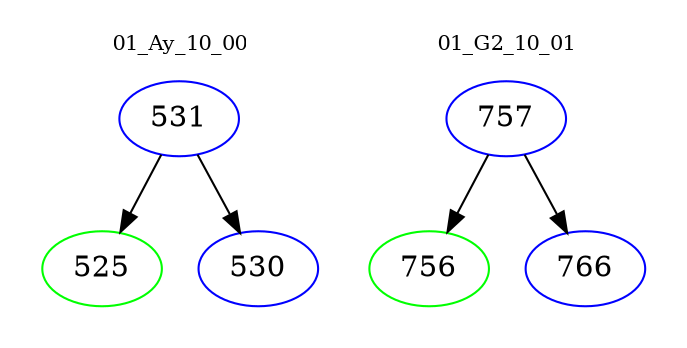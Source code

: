 digraph{
subgraph cluster_0 {
color = white
label = "01_Ay_10_00";
fontsize=10;
T0_531 [label="531", color="blue"]
T0_531 -> T0_525 [color="black"]
T0_525 [label="525", color="green"]
T0_531 -> T0_530 [color="black"]
T0_530 [label="530", color="blue"]
}
subgraph cluster_1 {
color = white
label = "01_G2_10_01";
fontsize=10;
T1_757 [label="757", color="blue"]
T1_757 -> T1_756 [color="black"]
T1_756 [label="756", color="green"]
T1_757 -> T1_766 [color="black"]
T1_766 [label="766", color="blue"]
}
}

